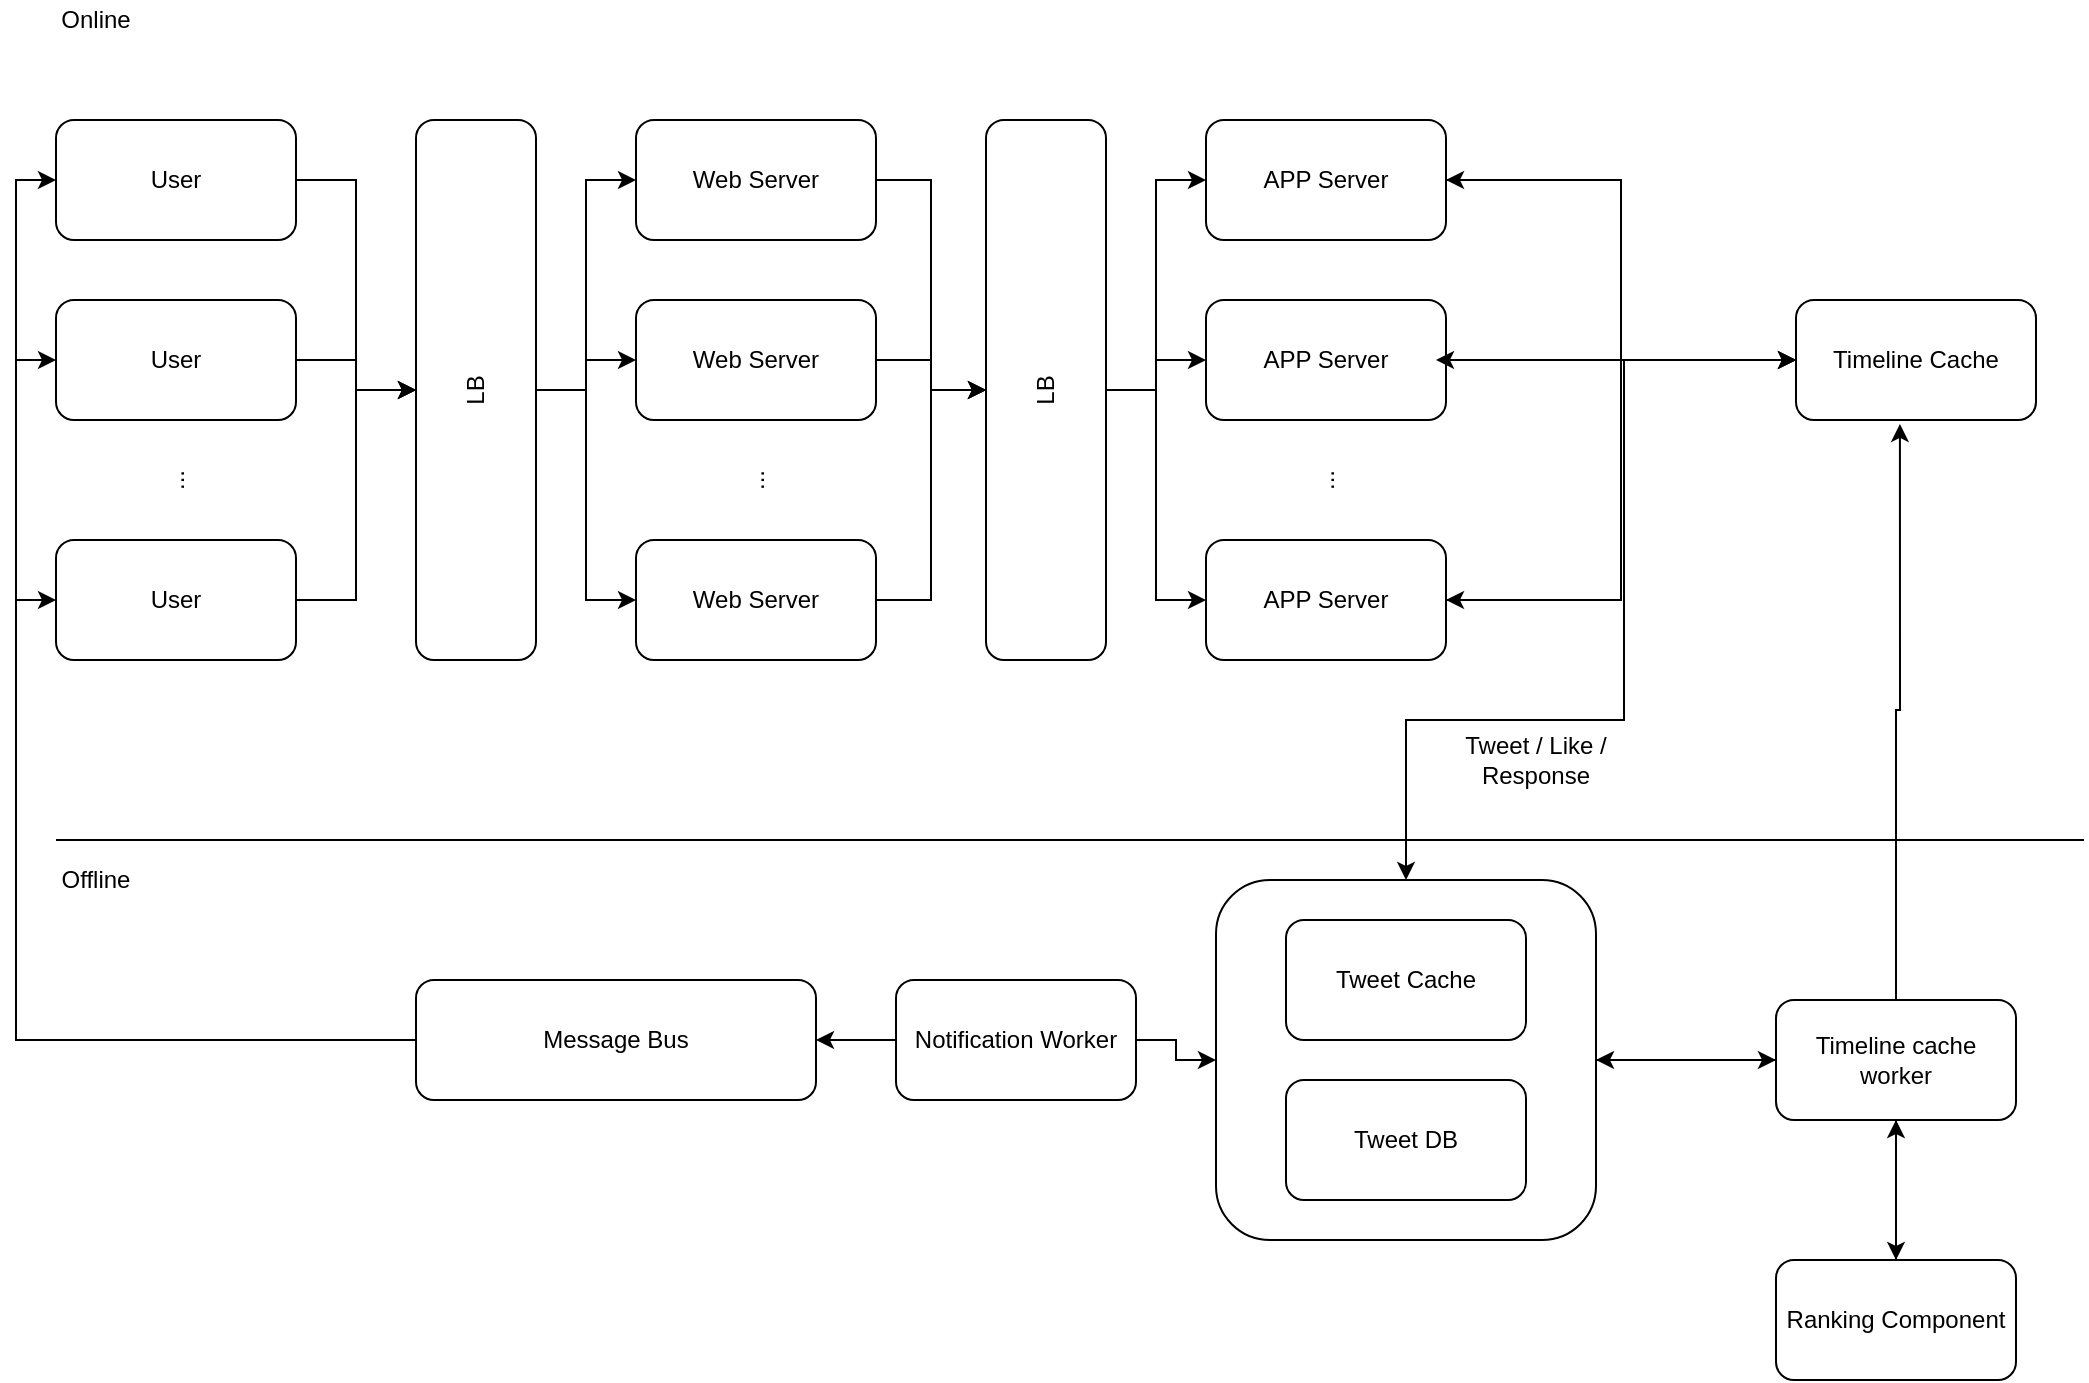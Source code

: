 <mxfile version="14.5.8" type="github">
  <diagram id="MYMGWsDueuSYhSB4QcHN" name="Page-1">
    <mxGraphModel dx="1422" dy="762" grid="1" gridSize="10" guides="1" tooltips="1" connect="1" arrows="1" fold="1" page="1" pageScale="1" pageWidth="850" pageHeight="1100" math="0" shadow="0">
      <root>
        <mxCell id="0" />
        <mxCell id="1" parent="0" />
        <mxCell id="0VMk5JdVb6VxdRbDzvIt-1" style="edgeStyle=orthogonalEdgeStyle;rounded=0;orthogonalLoop=1;jettySize=auto;html=1;" edge="1" parent="1" source="0VMk5JdVb6VxdRbDzvIt-2" target="0VMk5JdVb6VxdRbDzvIt-39">
          <mxGeometry relative="1" as="geometry" />
        </mxCell>
        <mxCell id="0VMk5JdVb6VxdRbDzvIt-2" value="" style="rounded=1;whiteSpace=wrap;html=1;" vertex="1" parent="1">
          <mxGeometry x="630" y="470" width="190" height="180" as="geometry" />
        </mxCell>
        <mxCell id="0VMk5JdVb6VxdRbDzvIt-3" value="" style="edgeStyle=orthogonalEdgeStyle;rounded=0;orthogonalLoop=1;jettySize=auto;html=1;" edge="1" parent="1" source="0VMk5JdVb6VxdRbDzvIt-4" target="0VMk5JdVb6VxdRbDzvIt-13">
          <mxGeometry relative="1" as="geometry" />
        </mxCell>
        <mxCell id="0VMk5JdVb6VxdRbDzvIt-4" value="User" style="rounded=1;whiteSpace=wrap;html=1;" vertex="1" parent="1">
          <mxGeometry x="50" y="90" width="120" height="60" as="geometry" />
        </mxCell>
        <mxCell id="0VMk5JdVb6VxdRbDzvIt-5" style="edgeStyle=orthogonalEdgeStyle;rounded=0;orthogonalLoop=1;jettySize=auto;html=1;entryX=0.5;entryY=0;entryDx=0;entryDy=0;" edge="1" parent="1" source="0VMk5JdVb6VxdRbDzvIt-6" target="0VMk5JdVb6VxdRbDzvIt-13">
          <mxGeometry relative="1" as="geometry" />
        </mxCell>
        <mxCell id="0VMk5JdVb6VxdRbDzvIt-6" value="User" style="rounded=1;whiteSpace=wrap;html=1;" vertex="1" parent="1">
          <mxGeometry x="50" y="180" width="120" height="60" as="geometry" />
        </mxCell>
        <mxCell id="0VMk5JdVb6VxdRbDzvIt-7" style="edgeStyle=orthogonalEdgeStyle;rounded=0;orthogonalLoop=1;jettySize=auto;html=1;entryX=0.5;entryY=0;entryDx=0;entryDy=0;" edge="1" parent="1" source="0VMk5JdVb6VxdRbDzvIt-8" target="0VMk5JdVb6VxdRbDzvIt-13">
          <mxGeometry relative="1" as="geometry" />
        </mxCell>
        <mxCell id="0VMk5JdVb6VxdRbDzvIt-8" value="User" style="rounded=1;whiteSpace=wrap;html=1;" vertex="1" parent="1">
          <mxGeometry x="50" y="300" width="120" height="60" as="geometry" />
        </mxCell>
        <mxCell id="0VMk5JdVb6VxdRbDzvIt-9" value="..." style="text;html=1;strokeColor=none;fillColor=none;align=center;verticalAlign=middle;whiteSpace=wrap;rounded=0;rotation=-90;" vertex="1" parent="1">
          <mxGeometry x="90" y="260" width="40" height="20" as="geometry" />
        </mxCell>
        <mxCell id="0VMk5JdVb6VxdRbDzvIt-10" style="edgeStyle=orthogonalEdgeStyle;rounded=0;orthogonalLoop=1;jettySize=auto;html=1;entryX=0;entryY=0.5;entryDx=0;entryDy=0;" edge="1" parent="1" source="0VMk5JdVb6VxdRbDzvIt-13" target="0VMk5JdVb6VxdRbDzvIt-15">
          <mxGeometry relative="1" as="geometry" />
        </mxCell>
        <mxCell id="0VMk5JdVb6VxdRbDzvIt-11" style="edgeStyle=orthogonalEdgeStyle;rounded=0;orthogonalLoop=1;jettySize=auto;html=1;entryX=0;entryY=0.5;entryDx=0;entryDy=0;" edge="1" parent="1" source="0VMk5JdVb6VxdRbDzvIt-13" target="0VMk5JdVb6VxdRbDzvIt-17">
          <mxGeometry relative="1" as="geometry" />
        </mxCell>
        <mxCell id="0VMk5JdVb6VxdRbDzvIt-12" style="edgeStyle=orthogonalEdgeStyle;rounded=0;orthogonalLoop=1;jettySize=auto;html=1;entryX=0;entryY=0.5;entryDx=0;entryDy=0;" edge="1" parent="1" source="0VMk5JdVb6VxdRbDzvIt-13" target="0VMk5JdVb6VxdRbDzvIt-19">
          <mxGeometry relative="1" as="geometry" />
        </mxCell>
        <mxCell id="0VMk5JdVb6VxdRbDzvIt-13" value="LB" style="rounded=1;whiteSpace=wrap;html=1;rotation=-90;" vertex="1" parent="1">
          <mxGeometry x="125" y="195" width="270" height="60" as="geometry" />
        </mxCell>
        <mxCell id="0VMk5JdVb6VxdRbDzvIt-14" value="" style="edgeStyle=orthogonalEdgeStyle;rounded=0;orthogonalLoop=1;jettySize=auto;html=1;" edge="1" parent="1" source="0VMk5JdVb6VxdRbDzvIt-15" target="0VMk5JdVb6VxdRbDzvIt-24">
          <mxGeometry relative="1" as="geometry" />
        </mxCell>
        <mxCell id="0VMk5JdVb6VxdRbDzvIt-15" value="Web Server" style="rounded=1;whiteSpace=wrap;html=1;" vertex="1" parent="1">
          <mxGeometry x="340" y="90" width="120" height="60" as="geometry" />
        </mxCell>
        <mxCell id="0VMk5JdVb6VxdRbDzvIt-16" style="edgeStyle=orthogonalEdgeStyle;rounded=0;orthogonalLoop=1;jettySize=auto;html=1;" edge="1" parent="1" source="0VMk5JdVb6VxdRbDzvIt-17" target="0VMk5JdVb6VxdRbDzvIt-24">
          <mxGeometry relative="1" as="geometry" />
        </mxCell>
        <mxCell id="0VMk5JdVb6VxdRbDzvIt-17" value="Web Server" style="rounded=1;whiteSpace=wrap;html=1;" vertex="1" parent="1">
          <mxGeometry x="340" y="180" width="120" height="60" as="geometry" />
        </mxCell>
        <mxCell id="0VMk5JdVb6VxdRbDzvIt-18" style="edgeStyle=orthogonalEdgeStyle;rounded=0;orthogonalLoop=1;jettySize=auto;html=1;entryX=0.5;entryY=0;entryDx=0;entryDy=0;" edge="1" parent="1" source="0VMk5JdVb6VxdRbDzvIt-19" target="0VMk5JdVb6VxdRbDzvIt-24">
          <mxGeometry relative="1" as="geometry" />
        </mxCell>
        <mxCell id="0VMk5JdVb6VxdRbDzvIt-19" value="Web Server" style="rounded=1;whiteSpace=wrap;html=1;" vertex="1" parent="1">
          <mxGeometry x="340" y="300" width="120" height="60" as="geometry" />
        </mxCell>
        <mxCell id="0VMk5JdVb6VxdRbDzvIt-20" value="..." style="text;html=1;strokeColor=none;fillColor=none;align=center;verticalAlign=middle;whiteSpace=wrap;rounded=0;rotation=-90;" vertex="1" parent="1">
          <mxGeometry x="380" y="260" width="40" height="20" as="geometry" />
        </mxCell>
        <mxCell id="0VMk5JdVb6VxdRbDzvIt-21" style="edgeStyle=orthogonalEdgeStyle;rounded=0;orthogonalLoop=1;jettySize=auto;html=1;entryX=0;entryY=0.5;entryDx=0;entryDy=0;" edge="1" parent="1" source="0VMk5JdVb6VxdRbDzvIt-24" target="0VMk5JdVb6VxdRbDzvIt-26">
          <mxGeometry relative="1" as="geometry" />
        </mxCell>
        <mxCell id="0VMk5JdVb6VxdRbDzvIt-22" style="edgeStyle=orthogonalEdgeStyle;rounded=0;orthogonalLoop=1;jettySize=auto;html=1;entryX=0;entryY=0.5;entryDx=0;entryDy=0;" edge="1" parent="1" source="0VMk5JdVb6VxdRbDzvIt-24" target="0VMk5JdVb6VxdRbDzvIt-28">
          <mxGeometry relative="1" as="geometry" />
        </mxCell>
        <mxCell id="0VMk5JdVb6VxdRbDzvIt-23" style="edgeStyle=orthogonalEdgeStyle;rounded=0;orthogonalLoop=1;jettySize=auto;html=1;entryX=0;entryY=0.5;entryDx=0;entryDy=0;" edge="1" parent="1" source="0VMk5JdVb6VxdRbDzvIt-24" target="0VMk5JdVb6VxdRbDzvIt-30">
          <mxGeometry relative="1" as="geometry" />
        </mxCell>
        <mxCell id="0VMk5JdVb6VxdRbDzvIt-24" value="LB" style="rounded=1;whiteSpace=wrap;html=1;rotation=-90;" vertex="1" parent="1">
          <mxGeometry x="410" y="195" width="270" height="60" as="geometry" />
        </mxCell>
        <mxCell id="0VMk5JdVb6VxdRbDzvIt-25" style="edgeStyle=orthogonalEdgeStyle;rounded=0;orthogonalLoop=1;jettySize=auto;html=1;entryX=0;entryY=0.5;entryDx=0;entryDy=0;" edge="1" parent="1" source="0VMk5JdVb6VxdRbDzvIt-26" target="0VMk5JdVb6VxdRbDzvIt-32">
          <mxGeometry relative="1" as="geometry" />
        </mxCell>
        <mxCell id="0VMk5JdVb6VxdRbDzvIt-26" value="APP Server" style="rounded=1;whiteSpace=wrap;html=1;" vertex="1" parent="1">
          <mxGeometry x="625" y="90" width="120" height="60" as="geometry" />
        </mxCell>
        <mxCell id="0VMk5JdVb6VxdRbDzvIt-27" style="edgeStyle=orthogonalEdgeStyle;rounded=0;orthogonalLoop=1;jettySize=auto;html=1;entryX=0;entryY=0.5;entryDx=0;entryDy=0;" edge="1" parent="1" source="0VMk5JdVb6VxdRbDzvIt-28" target="0VMk5JdVb6VxdRbDzvIt-32">
          <mxGeometry relative="1" as="geometry" />
        </mxCell>
        <mxCell id="0VMk5JdVb6VxdRbDzvIt-54" style="edgeStyle=orthogonalEdgeStyle;rounded=0;orthogonalLoop=1;jettySize=auto;html=1;" edge="1" parent="1" source="0VMk5JdVb6VxdRbDzvIt-28" target="0VMk5JdVb6VxdRbDzvIt-2">
          <mxGeometry relative="1" as="geometry">
            <Array as="points">
              <mxPoint x="834" y="210" />
              <mxPoint x="834" y="390" />
              <mxPoint x="725" y="390" />
            </Array>
          </mxGeometry>
        </mxCell>
        <mxCell id="0VMk5JdVb6VxdRbDzvIt-28" value="APP Server" style="rounded=1;whiteSpace=wrap;html=1;" vertex="1" parent="1">
          <mxGeometry x="625" y="180" width="120" height="60" as="geometry" />
        </mxCell>
        <mxCell id="0VMk5JdVb6VxdRbDzvIt-29" style="edgeStyle=orthogonalEdgeStyle;rounded=0;orthogonalLoop=1;jettySize=auto;html=1;entryX=0;entryY=0.5;entryDx=0;entryDy=0;" edge="1" parent="1" source="0VMk5JdVb6VxdRbDzvIt-30" target="0VMk5JdVb6VxdRbDzvIt-32">
          <mxGeometry relative="1" as="geometry" />
        </mxCell>
        <mxCell id="0VMk5JdVb6VxdRbDzvIt-30" value="APP Server" style="rounded=1;whiteSpace=wrap;html=1;" vertex="1" parent="1">
          <mxGeometry x="625" y="300" width="120" height="60" as="geometry" />
        </mxCell>
        <mxCell id="0VMk5JdVb6VxdRbDzvIt-31" value="..." style="text;html=1;strokeColor=none;fillColor=none;align=center;verticalAlign=middle;whiteSpace=wrap;rounded=0;rotation=-90;" vertex="1" parent="1">
          <mxGeometry x="665" y="260" width="40" height="20" as="geometry" />
        </mxCell>
        <mxCell id="0VMk5JdVb6VxdRbDzvIt-51" style="edgeStyle=orthogonalEdgeStyle;rounded=0;orthogonalLoop=1;jettySize=auto;html=1;" edge="1" parent="1" source="0VMk5JdVb6VxdRbDzvIt-32">
          <mxGeometry relative="1" as="geometry">
            <mxPoint x="740" y="210" as="targetPoint" />
          </mxGeometry>
        </mxCell>
        <mxCell id="0VMk5JdVb6VxdRbDzvIt-52" style="edgeStyle=orthogonalEdgeStyle;rounded=0;orthogonalLoop=1;jettySize=auto;html=1;entryX=1;entryY=0.5;entryDx=0;entryDy=0;" edge="1" parent="1" source="0VMk5JdVb6VxdRbDzvIt-32" target="0VMk5JdVb6VxdRbDzvIt-26">
          <mxGeometry relative="1" as="geometry" />
        </mxCell>
        <mxCell id="0VMk5JdVb6VxdRbDzvIt-53" style="edgeStyle=orthogonalEdgeStyle;rounded=0;orthogonalLoop=1;jettySize=auto;html=1;entryX=1;entryY=0.5;entryDx=0;entryDy=0;" edge="1" parent="1" source="0VMk5JdVb6VxdRbDzvIt-32" target="0VMk5JdVb6VxdRbDzvIt-30">
          <mxGeometry relative="1" as="geometry" />
        </mxCell>
        <mxCell id="0VMk5JdVb6VxdRbDzvIt-32" value="Timeline Cache" style="rounded=1;whiteSpace=wrap;html=1;" vertex="1" parent="1">
          <mxGeometry x="920" y="180" width="120" height="60" as="geometry" />
        </mxCell>
        <mxCell id="0VMk5JdVb6VxdRbDzvIt-33" value="" style="endArrow=none;html=1;" edge="1" parent="1">
          <mxGeometry width="50" height="50" relative="1" as="geometry">
            <mxPoint x="50" y="450" as="sourcePoint" />
            <mxPoint x="1064" y="450" as="targetPoint" />
          </mxGeometry>
        </mxCell>
        <mxCell id="0VMk5JdVb6VxdRbDzvIt-34" value="Online" style="text;html=1;strokeColor=none;fillColor=none;align=center;verticalAlign=middle;whiteSpace=wrap;rounded=0;" vertex="1" parent="1">
          <mxGeometry x="50" y="30" width="40" height="20" as="geometry" />
        </mxCell>
        <mxCell id="0VMk5JdVb6VxdRbDzvIt-35" value="Offline" style="text;html=1;strokeColor=none;fillColor=none;align=center;verticalAlign=middle;whiteSpace=wrap;rounded=0;" vertex="1" parent="1">
          <mxGeometry x="50" y="460" width="40" height="20" as="geometry" />
        </mxCell>
        <mxCell id="0VMk5JdVb6VxdRbDzvIt-36" style="edgeStyle=orthogonalEdgeStyle;rounded=0;orthogonalLoop=1;jettySize=auto;html=1;" edge="1" parent="1" source="0VMk5JdVb6VxdRbDzvIt-39" target="0VMk5JdVb6VxdRbDzvIt-2">
          <mxGeometry relative="1" as="geometry" />
        </mxCell>
        <mxCell id="0VMk5JdVb6VxdRbDzvIt-37" style="edgeStyle=orthogonalEdgeStyle;rounded=0;orthogonalLoop=1;jettySize=auto;html=1;entryX=0.433;entryY=1.033;entryDx=0;entryDy=0;entryPerimeter=0;" edge="1" parent="1" source="0VMk5JdVb6VxdRbDzvIt-39" target="0VMk5JdVb6VxdRbDzvIt-32">
          <mxGeometry relative="1" as="geometry" />
        </mxCell>
        <mxCell id="0VMk5JdVb6VxdRbDzvIt-38" style="edgeStyle=orthogonalEdgeStyle;rounded=0;orthogonalLoop=1;jettySize=auto;html=1;entryX=0.5;entryY=0;entryDx=0;entryDy=0;" edge="1" parent="1" source="0VMk5JdVb6VxdRbDzvIt-39" target="0VMk5JdVb6VxdRbDzvIt-43">
          <mxGeometry relative="1" as="geometry" />
        </mxCell>
        <mxCell id="0VMk5JdVb6VxdRbDzvIt-39" value="Timeline cache worker" style="rounded=1;whiteSpace=wrap;html=1;" vertex="1" parent="1">
          <mxGeometry x="910" y="530" width="120" height="60" as="geometry" />
        </mxCell>
        <mxCell id="0VMk5JdVb6VxdRbDzvIt-40" value="Tweet Cache" style="rounded=1;whiteSpace=wrap;html=1;" vertex="1" parent="1">
          <mxGeometry x="665" y="490" width="120" height="60" as="geometry" />
        </mxCell>
        <mxCell id="0VMk5JdVb6VxdRbDzvIt-41" value="Tweet DB" style="rounded=1;whiteSpace=wrap;html=1;" vertex="1" parent="1">
          <mxGeometry x="665" y="570" width="120" height="60" as="geometry" />
        </mxCell>
        <mxCell id="0VMk5JdVb6VxdRbDzvIt-42" style="edgeStyle=orthogonalEdgeStyle;rounded=0;orthogonalLoop=1;jettySize=auto;html=1;entryX=0.5;entryY=1;entryDx=0;entryDy=0;" edge="1" parent="1" source="0VMk5JdVb6VxdRbDzvIt-43" target="0VMk5JdVb6VxdRbDzvIt-39">
          <mxGeometry relative="1" as="geometry" />
        </mxCell>
        <mxCell id="0VMk5JdVb6VxdRbDzvIt-43" value="Ranking Component" style="rounded=1;whiteSpace=wrap;html=1;" vertex="1" parent="1">
          <mxGeometry x="910" y="660" width="120" height="60" as="geometry" />
        </mxCell>
        <mxCell id="0VMk5JdVb6VxdRbDzvIt-44" style="edgeStyle=orthogonalEdgeStyle;rounded=0;orthogonalLoop=1;jettySize=auto;html=1;entryX=0;entryY=0.5;entryDx=0;entryDy=0;" edge="1" parent="1" source="0VMk5JdVb6VxdRbDzvIt-47" target="0VMk5JdVb6VxdRbDzvIt-8">
          <mxGeometry relative="1" as="geometry" />
        </mxCell>
        <mxCell id="0VMk5JdVb6VxdRbDzvIt-45" style="edgeStyle=orthogonalEdgeStyle;rounded=0;orthogonalLoop=1;jettySize=auto;html=1;entryX=0;entryY=0.5;entryDx=0;entryDy=0;" edge="1" parent="1" source="0VMk5JdVb6VxdRbDzvIt-47" target="0VMk5JdVb6VxdRbDzvIt-6">
          <mxGeometry relative="1" as="geometry" />
        </mxCell>
        <mxCell id="0VMk5JdVb6VxdRbDzvIt-46" style="edgeStyle=orthogonalEdgeStyle;rounded=0;orthogonalLoop=1;jettySize=auto;html=1;entryX=0;entryY=0.5;entryDx=0;entryDy=0;" edge="1" parent="1" source="0VMk5JdVb6VxdRbDzvIt-47" target="0VMk5JdVb6VxdRbDzvIt-4">
          <mxGeometry relative="1" as="geometry" />
        </mxCell>
        <mxCell id="0VMk5JdVb6VxdRbDzvIt-47" value="Message Bus" style="rounded=1;whiteSpace=wrap;html=1;" vertex="1" parent="1">
          <mxGeometry x="230" y="520" width="200" height="60" as="geometry" />
        </mxCell>
        <mxCell id="0VMk5JdVb6VxdRbDzvIt-48" style="edgeStyle=orthogonalEdgeStyle;rounded=0;orthogonalLoop=1;jettySize=auto;html=1;" edge="1" parent="1" source="0VMk5JdVb6VxdRbDzvIt-50" target="0VMk5JdVb6VxdRbDzvIt-2">
          <mxGeometry relative="1" as="geometry" />
        </mxCell>
        <mxCell id="0VMk5JdVb6VxdRbDzvIt-49" value="" style="edgeStyle=orthogonalEdgeStyle;rounded=0;orthogonalLoop=1;jettySize=auto;html=1;" edge="1" parent="1" source="0VMk5JdVb6VxdRbDzvIt-50" target="0VMk5JdVb6VxdRbDzvIt-47">
          <mxGeometry relative="1" as="geometry" />
        </mxCell>
        <mxCell id="0VMk5JdVb6VxdRbDzvIt-50" value="Notification Worker" style="rounded=1;whiteSpace=wrap;html=1;" vertex="1" parent="1">
          <mxGeometry x="470" y="520" width="120" height="60" as="geometry" />
        </mxCell>
        <mxCell id="0VMk5JdVb6VxdRbDzvIt-55" value="Tweet / Like / Response" style="text;html=1;strokeColor=none;fillColor=none;align=center;verticalAlign=middle;whiteSpace=wrap;rounded=0;" vertex="1" parent="1">
          <mxGeometry x="730" y="400" width="120" height="20" as="geometry" />
        </mxCell>
      </root>
    </mxGraphModel>
  </diagram>
</mxfile>
